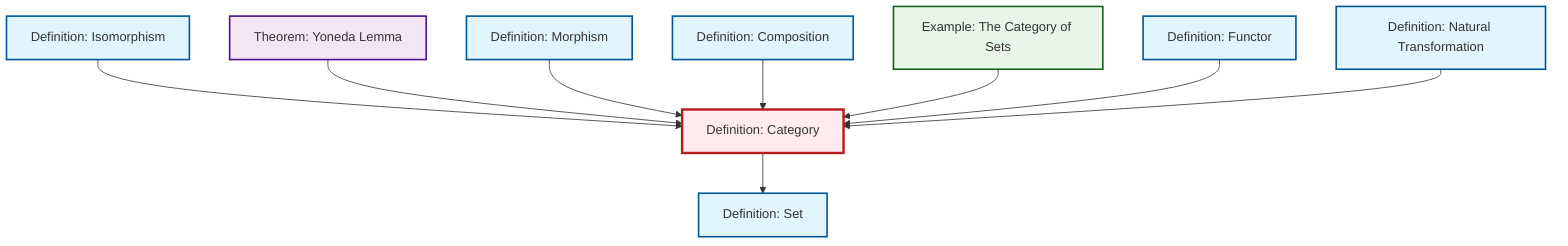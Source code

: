 graph TD
    classDef definition fill:#e1f5fe,stroke:#01579b,stroke-width:2px
    classDef theorem fill:#f3e5f5,stroke:#4a148c,stroke-width:2px
    classDef axiom fill:#fff3e0,stroke:#e65100,stroke-width:2px
    classDef example fill:#e8f5e9,stroke:#1b5e20,stroke-width:2px
    classDef current fill:#ffebee,stroke:#b71c1c,stroke-width:3px
    def-composition["Definition: Composition"]:::definition
    def-category["Definition: Category"]:::definition
    def-natural-transformation["Definition: Natural Transformation"]:::definition
    thm-yoneda["Theorem: Yoneda Lemma"]:::theorem
    def-functor["Definition: Functor"]:::definition
    ex-set-category["Example: The Category of Sets"]:::example
    def-isomorphism["Definition: Isomorphism"]:::definition
    def-morphism["Definition: Morphism"]:::definition
    def-set["Definition: Set"]:::definition
    def-isomorphism --> def-category
    def-category --> def-set
    thm-yoneda --> def-category
    def-morphism --> def-category
    def-composition --> def-category
    ex-set-category --> def-category
    def-functor --> def-category
    def-natural-transformation --> def-category
    class def-category current